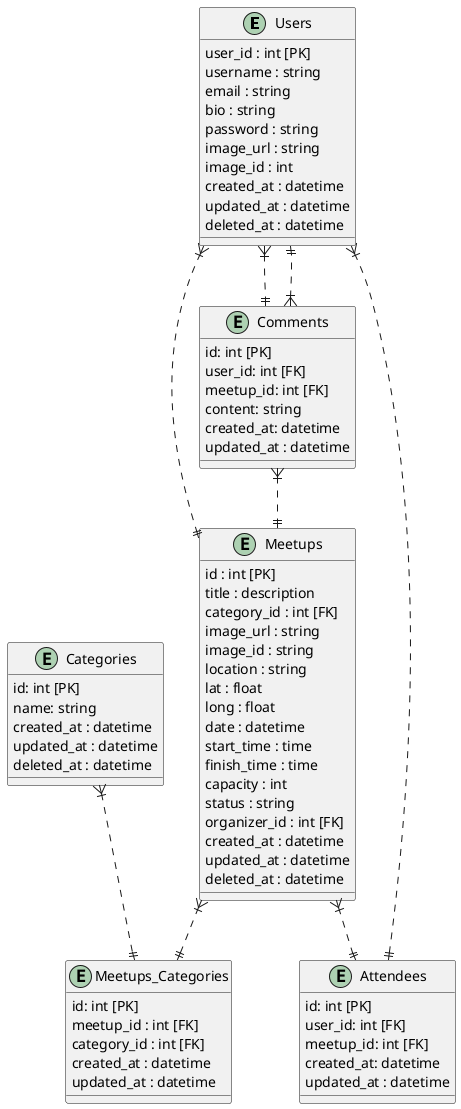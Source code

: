 @startuml Users_ERD

entity Users {
  user_id : int [PK]
  username : string
  email : string
  bio : string
  password : string
  image_url : string
  image_id : int
  created_at : datetime
  updated_at : datetime
  deleted_at : datetime
}

entity Meetups {
  id : int [PK]
  title : description
  category_id : int [FK]
  image_url : string
  image_id : string
  location : string
  lat : float
  long : float
  date : datetime
  start_time : time
  finish_time : time
  capacity : int
  status : string
  organizer_id : int [FK]
  created_at : datetime
  updated_at : datetime
  deleted_at : datetime
}

entity Categories {
  id: int [PK]
  name: string
  created_at : datetime
  updated_at : datetime
  deleted_at : datetime
}

entity Meetups_Categories{
  id: int [PK]
  meetup_id : int [FK]
  category_id : int [FK]
  created_at : datetime
  updated_at : datetime
}

entity Attendees{
  id: int [PK]
  user_id: int [FK]
  meetup_id: int [FK]
  created_at: datetime
  updated_at : datetime
}

entity Comments{
  id: int [PK]
  user_id: int [FK]
  meetup_id: int [FK]
  content: string
  created_at: datetime
  updated_at : datetime
}

Users }|..|| Meetups
Users }|..|| Attendees
Users }|..|| Comments

Meetups }|..|| Meetups_Categories
Meetups }|..|| Attendees

Categories }|..|| Meetups_Categories

Comments }|..|| Users
Comments }|..|| Meetups





@enduml
